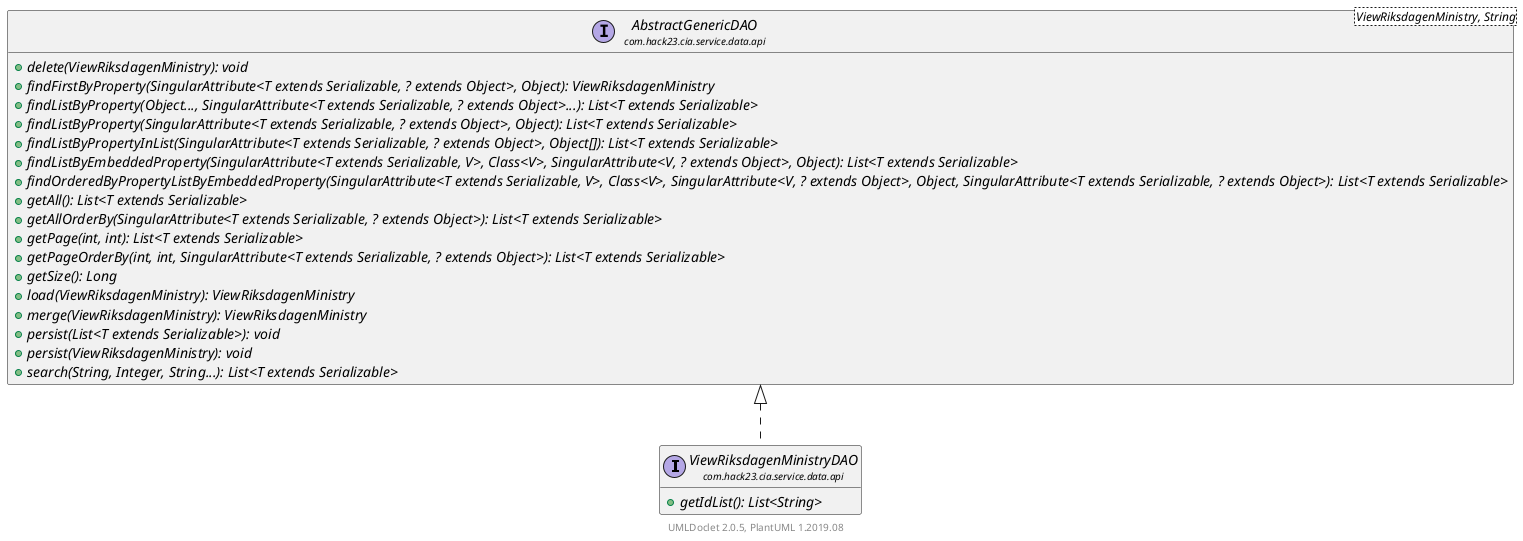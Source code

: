 @startuml
    set namespaceSeparator none
    hide empty fields
    hide empty methods

    interface "<size:14>ViewRiksdagenMinistryDAO\n<size:10>com.hack23.cia.service.data.api" as com.hack23.cia.service.data.api.ViewRiksdagenMinistryDAO [[ViewRiksdagenMinistryDAO.html]] {
        {abstract} +getIdList(): List<String>
    }

    interface "<size:14>AbstractGenericDAO\n<size:10>com.hack23.cia.service.data.api" as com.hack23.cia.service.data.api.AbstractGenericDAO<ViewRiksdagenMinistry, String> [[AbstractGenericDAO.html]] {
        {abstract} +delete(ViewRiksdagenMinistry): void
        {abstract} +findFirstByProperty(SingularAttribute<T extends Serializable, ? extends Object>, Object): ViewRiksdagenMinistry
        {abstract} +findListByProperty(Object..., SingularAttribute<T extends Serializable, ? extends Object>...): List<T extends Serializable>
        {abstract} +findListByProperty(SingularAttribute<T extends Serializable, ? extends Object>, Object): List<T extends Serializable>
        {abstract} +findListByPropertyInList(SingularAttribute<T extends Serializable, ? extends Object>, Object[]): List<T extends Serializable>
        {abstract} +findListByEmbeddedProperty(SingularAttribute<T extends Serializable, V>, Class<V>, SingularAttribute<V, ? extends Object>, Object): List<T extends Serializable>
        {abstract} +findOrderedByPropertyListByEmbeddedProperty(SingularAttribute<T extends Serializable, V>, Class<V>, SingularAttribute<V, ? extends Object>, Object, SingularAttribute<T extends Serializable, ? extends Object>): List<T extends Serializable>
        {abstract} +getAll(): List<T extends Serializable>
        {abstract} +getAllOrderBy(SingularAttribute<T extends Serializable, ? extends Object>): List<T extends Serializable>
        {abstract} +getPage(int, int): List<T extends Serializable>
        {abstract} +getPageOrderBy(int, int, SingularAttribute<T extends Serializable, ? extends Object>): List<T extends Serializable>
        {abstract} +getSize(): Long
        {abstract} +load(ViewRiksdagenMinistry): ViewRiksdagenMinistry
        {abstract} +merge(ViewRiksdagenMinistry): ViewRiksdagenMinistry
        {abstract} +persist(List<T extends Serializable>): void
        {abstract} +persist(ViewRiksdagenMinistry): void
        {abstract} +search(String, Integer, String...): List<T extends Serializable>
    }

    com.hack23.cia.service.data.api.AbstractGenericDAO <|.. com.hack23.cia.service.data.api.ViewRiksdagenMinistryDAO

    center footer UMLDoclet 2.0.5, PlantUML 1.2019.08
@enduml
